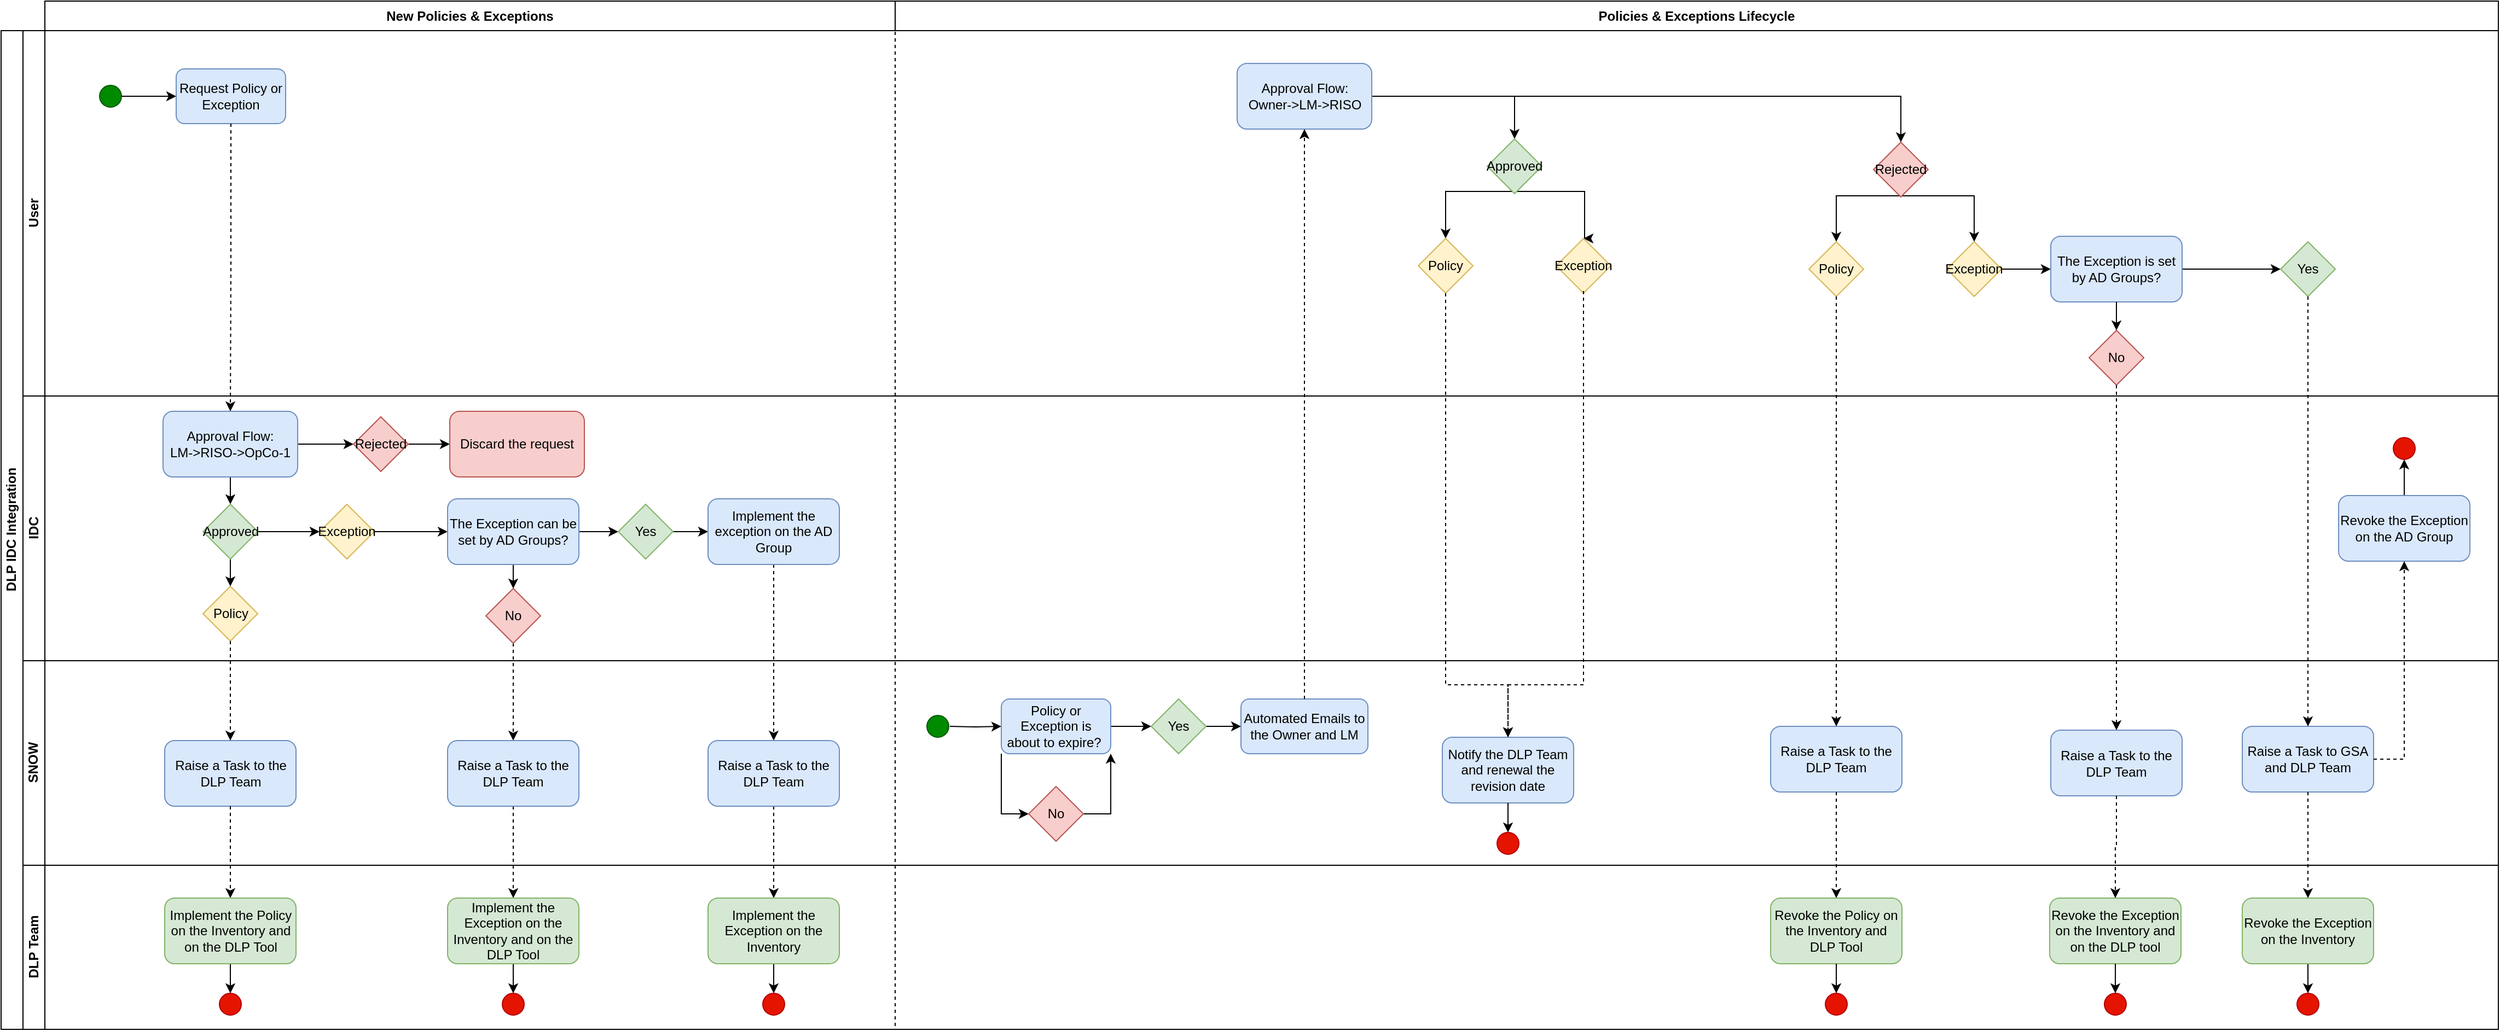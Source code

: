 <mxfile version="14.4.2" type="github">
  <diagram id="prtHgNgQTEPvFCAcTncT" name="Page-1">
    <mxGraphModel dx="1736" dy="920" grid="0" gridSize="10" guides="1" tooltips="1" connect="1" arrows="1" fold="1" page="0" pageScale="1" pageWidth="827" pageHeight="1169" background="#ffffff" math="0" shadow="0">
      <root>
        <mxCell id="0" />
        <mxCell id="1" parent="0" />
        <mxCell id="VYftyO8wbhfdj3iP8Mo4-6" value="" style="group" parent="1" vertex="1" connectable="0">
          <mxGeometry x="120" y="94" width="2282" height="940" as="geometry" />
        </mxCell>
        <mxCell id="dNxyNK7c78bLwvsdeMH5-19" value="DLP IDC Integration" style="swimlane;html=1;childLayout=stackLayout;resizeParent=1;resizeParentMax=0;horizontal=0;startSize=20;horizontalStack=0;" parent="VYftyO8wbhfdj3iP8Mo4-6" vertex="1">
          <mxGeometry y="27" width="2282" height="913" as="geometry" />
        </mxCell>
        <mxCell id="dNxyNK7c78bLwvsdeMH5-20" value="User" style="swimlane;html=1;startSize=20;horizontal=0;" parent="dNxyNK7c78bLwvsdeMH5-19" vertex="1">
          <mxGeometry x="20" width="2262" height="334" as="geometry" />
        </mxCell>
        <mxCell id="v4-evalS4Eremka4FDAH-11" style="edgeStyle=orthogonalEdgeStyle;rounded=0;orthogonalLoop=1;jettySize=auto;html=1;entryX=0;entryY=0.5;entryDx=0;entryDy=0;" parent="dNxyNK7c78bLwvsdeMH5-20" source="v4-evalS4Eremka4FDAH-9" target="v4-evalS4Eremka4FDAH-10" edge="1">
          <mxGeometry relative="1" as="geometry" />
        </mxCell>
        <mxCell id="v4-evalS4Eremka4FDAH-9" value="" style="ellipse;whiteSpace=wrap;html=1;aspect=fixed;fillColor=#008a00;strokeColor=#005700;fontColor=#ffffff;" parent="dNxyNK7c78bLwvsdeMH5-20" vertex="1">
          <mxGeometry x="70" y="50" width="20" height="20" as="geometry" />
        </mxCell>
        <mxCell id="v4-evalS4Eremka4FDAH-10" value="Request Policy or Exception" style="rounded=1;whiteSpace=wrap;html=1;fillColor=#dae8fc;strokeColor=#6c8ebf;" parent="dNxyNK7c78bLwvsdeMH5-20" vertex="1">
          <mxGeometry x="140" y="35" width="100" height="50" as="geometry" />
        </mxCell>
        <mxCell id="VYftyO8wbhfdj3iP8Mo4-29" style="edgeStyle=orthogonalEdgeStyle;rounded=0;orthogonalLoop=1;jettySize=auto;html=1;entryX=0.5;entryY=0;entryDx=0;entryDy=0;" parent="dNxyNK7c78bLwvsdeMH5-20" source="VYftyO8wbhfdj3iP8Mo4-24" target="VYftyO8wbhfdj3iP8Mo4-26" edge="1">
          <mxGeometry relative="1" as="geometry" />
        </mxCell>
        <mxCell id="VYftyO8wbhfdj3iP8Mo4-30" style="edgeStyle=orthogonalEdgeStyle;rounded=0;orthogonalLoop=1;jettySize=auto;html=1;entryX=0.5;entryY=0;entryDx=0;entryDy=0;" parent="dNxyNK7c78bLwvsdeMH5-20" source="VYftyO8wbhfdj3iP8Mo4-24" target="VYftyO8wbhfdj3iP8Mo4-27" edge="1">
          <mxGeometry relative="1" as="geometry" />
        </mxCell>
        <mxCell id="VYftyO8wbhfdj3iP8Mo4-24" value="Approval Flow: &lt;br&gt;Owner-&amp;gt;LM-&amp;gt;RISO" style="rounded=1;whiteSpace=wrap;html=1;fillColor=#dae8fc;strokeColor=#6c8ebf;" parent="dNxyNK7c78bLwvsdeMH5-20" vertex="1">
          <mxGeometry x="1109.5" y="30" width="123" height="60" as="geometry" />
        </mxCell>
        <mxCell id="VYftyO8wbhfdj3iP8Mo4-33" style="edgeStyle=orthogonalEdgeStyle;rounded=0;orthogonalLoop=1;jettySize=auto;html=1;entryX=0.5;entryY=0;entryDx=0;entryDy=0;" parent="dNxyNK7c78bLwvsdeMH5-20" source="VYftyO8wbhfdj3iP8Mo4-26" target="VYftyO8wbhfdj3iP8Mo4-31" edge="1">
          <mxGeometry relative="1" as="geometry">
            <Array as="points">
              <mxPoint x="1363" y="147" />
              <mxPoint x="1301" y="147" />
            </Array>
          </mxGeometry>
        </mxCell>
        <mxCell id="VYftyO8wbhfdj3iP8Mo4-35" style="edgeStyle=orthogonalEdgeStyle;rounded=0;orthogonalLoop=1;jettySize=auto;html=1;entryX=0.5;entryY=0;entryDx=0;entryDy=0;" parent="dNxyNK7c78bLwvsdeMH5-20" source="VYftyO8wbhfdj3iP8Mo4-26" target="VYftyO8wbhfdj3iP8Mo4-32" edge="1">
          <mxGeometry relative="1" as="geometry">
            <Array as="points">
              <mxPoint x="1427" y="147" />
            </Array>
          </mxGeometry>
        </mxCell>
        <mxCell id="VYftyO8wbhfdj3iP8Mo4-26" value="Approved" style="rhombus;whiteSpace=wrap;html=1;fillColor=#d5e8d4;strokeColor=#82b366;" parent="dNxyNK7c78bLwvsdeMH5-20" vertex="1">
          <mxGeometry x="1338" y="99" width="50" height="50" as="geometry" />
        </mxCell>
        <mxCell id="VYftyO8wbhfdj3iP8Mo4-38" style="edgeStyle=orthogonalEdgeStyle;rounded=0;orthogonalLoop=1;jettySize=auto;html=1;entryX=0.5;entryY=0;entryDx=0;entryDy=0;" parent="dNxyNK7c78bLwvsdeMH5-20" source="VYftyO8wbhfdj3iP8Mo4-27" target="VYftyO8wbhfdj3iP8Mo4-36" edge="1">
          <mxGeometry relative="1" as="geometry">
            <Array as="points">
              <mxPoint x="1657" y="151" />
            </Array>
          </mxGeometry>
        </mxCell>
        <mxCell id="VYftyO8wbhfdj3iP8Mo4-39" style="edgeStyle=orthogonalEdgeStyle;rounded=0;orthogonalLoop=1;jettySize=auto;html=1;entryX=0.5;entryY=0;entryDx=0;entryDy=0;" parent="dNxyNK7c78bLwvsdeMH5-20" target="VYftyO8wbhfdj3iP8Mo4-37" edge="1">
          <mxGeometry relative="1" as="geometry">
            <mxPoint x="1716" y="148" as="sourcePoint" />
            <mxPoint x="1783" y="189" as="targetPoint" />
            <Array as="points">
              <mxPoint x="1716" y="151" />
              <mxPoint x="1783" y="151" />
            </Array>
          </mxGeometry>
        </mxCell>
        <mxCell id="VYftyO8wbhfdj3iP8Mo4-27" value="Rejected" style="rhombus;whiteSpace=wrap;html=1;fillColor=#f8cecc;strokeColor=#b85450;" parent="dNxyNK7c78bLwvsdeMH5-20" vertex="1">
          <mxGeometry x="1691" y="102" width="50" height="50" as="geometry" />
        </mxCell>
        <mxCell id="VYftyO8wbhfdj3iP8Mo4-31" value="Policy" style="rhombus;whiteSpace=wrap;html=1;fillColor=#fff2cc;strokeColor=#d6b656;" parent="dNxyNK7c78bLwvsdeMH5-20" vertex="1">
          <mxGeometry x="1275" y="190" width="50" height="50" as="geometry" />
        </mxCell>
        <mxCell id="VYftyO8wbhfdj3iP8Mo4-32" value="Exception" style="rhombus;whiteSpace=wrap;html=1;fillColor=#fff2cc;strokeColor=#d6b656;" parent="dNxyNK7c78bLwvsdeMH5-20" vertex="1">
          <mxGeometry x="1401" y="190" width="50" height="50" as="geometry" />
        </mxCell>
        <mxCell id="VYftyO8wbhfdj3iP8Mo4-36" value="Policy" style="rhombus;whiteSpace=wrap;html=1;fillColor=#fff2cc;strokeColor=#d6b656;" parent="dNxyNK7c78bLwvsdeMH5-20" vertex="1">
          <mxGeometry x="1632" y="193" width="50" height="50" as="geometry" />
        </mxCell>
        <mxCell id="VYftyO8wbhfdj3iP8Mo4-61" style="edgeStyle=orthogonalEdgeStyle;rounded=0;orthogonalLoop=1;jettySize=auto;html=1;entryX=0;entryY=0.5;entryDx=0;entryDy=0;" parent="dNxyNK7c78bLwvsdeMH5-20" source="VYftyO8wbhfdj3iP8Mo4-37" target="VYftyO8wbhfdj3iP8Mo4-60" edge="1">
          <mxGeometry relative="1" as="geometry" />
        </mxCell>
        <mxCell id="VYftyO8wbhfdj3iP8Mo4-37" value="Exception" style="rhombus;whiteSpace=wrap;html=1;fillColor=#fff2cc;strokeColor=#d6b656;" parent="dNxyNK7c78bLwvsdeMH5-20" vertex="1">
          <mxGeometry x="1758" y="193" width="50" height="50" as="geometry" />
        </mxCell>
        <mxCell id="VYftyO8wbhfdj3iP8Mo4-64" style="edgeStyle=orthogonalEdgeStyle;rounded=0;orthogonalLoop=1;jettySize=auto;html=1;entryX=0;entryY=0.5;entryDx=0;entryDy=0;" parent="dNxyNK7c78bLwvsdeMH5-20" source="VYftyO8wbhfdj3iP8Mo4-60" target="VYftyO8wbhfdj3iP8Mo4-62" edge="1">
          <mxGeometry relative="1" as="geometry" />
        </mxCell>
        <mxCell id="VYftyO8wbhfdj3iP8Mo4-60" value="The Exception is set by AD Groups?" style="rounded=1;whiteSpace=wrap;html=1;fillColor=#dae8fc;strokeColor=#6c8ebf;" parent="dNxyNK7c78bLwvsdeMH5-20" vertex="1">
          <mxGeometry x="1853" y="188" width="120" height="60" as="geometry" />
        </mxCell>
        <mxCell id="VYftyO8wbhfdj3iP8Mo4-62" value="Yes" style="rhombus;whiteSpace=wrap;html=1;fillColor=#d5e8d4;strokeColor=#82b366;" parent="dNxyNK7c78bLwvsdeMH5-20" vertex="1">
          <mxGeometry x="2063" y="193" width="50" height="50" as="geometry" />
        </mxCell>
        <mxCell id="VYftyO8wbhfdj3iP8Mo4-63" value="No" style="rhombus;whiteSpace=wrap;html=1;fillColor=#f8cecc;strokeColor=#b85450;" parent="dNxyNK7c78bLwvsdeMH5-20" vertex="1">
          <mxGeometry x="1888" y="274" width="50" height="50" as="geometry" />
        </mxCell>
        <mxCell id="VYftyO8wbhfdj3iP8Mo4-65" style="edgeStyle=orthogonalEdgeStyle;rounded=0;orthogonalLoop=1;jettySize=auto;html=1;entryX=0.5;entryY=0;entryDx=0;entryDy=0;" parent="dNxyNK7c78bLwvsdeMH5-20" source="VYftyO8wbhfdj3iP8Mo4-60" target="VYftyO8wbhfdj3iP8Mo4-63" edge="1">
          <mxGeometry relative="1" as="geometry" />
        </mxCell>
        <mxCell id="v4-evalS4Eremka4FDAH-30" style="edgeStyle=orthogonalEdgeStyle;rounded=0;orthogonalLoop=1;jettySize=auto;html=1;entryX=0.5;entryY=0;entryDx=0;entryDy=0;dashed=1;" parent="dNxyNK7c78bLwvsdeMH5-19" source="v4-evalS4Eremka4FDAH-26" target="v4-evalS4Eremka4FDAH-29" edge="1">
          <mxGeometry relative="1" as="geometry" />
        </mxCell>
        <mxCell id="v4-evalS4Eremka4FDAH-37" style="edgeStyle=orthogonalEdgeStyle;rounded=0;orthogonalLoop=1;jettySize=auto;html=1;entryX=0.5;entryY=0;entryDx=0;entryDy=0;dashed=1;" parent="dNxyNK7c78bLwvsdeMH5-19" source="v4-evalS4Eremka4FDAH-34" target="v4-evalS4Eremka4FDAH-36" edge="1">
          <mxGeometry relative="1" as="geometry" />
        </mxCell>
        <mxCell id="dNxyNK7c78bLwvsdeMH5-21" value="IDC" style="swimlane;html=1;startSize=20;horizontal=0;" parent="dNxyNK7c78bLwvsdeMH5-19" vertex="1">
          <mxGeometry x="20" y="334" width="2262" height="242" as="geometry" />
        </mxCell>
        <mxCell id="v4-evalS4Eremka4FDAH-13" value="Policy" style="rhombus;whiteSpace=wrap;html=1;fillColor=#fff2cc;strokeColor=#d6b656;" parent="dNxyNK7c78bLwvsdeMH5-21" vertex="1">
          <mxGeometry x="164.5" y="174" width="50" height="50" as="geometry" />
        </mxCell>
        <mxCell id="v4-evalS4Eremka4FDAH-24" style="edgeStyle=orthogonalEdgeStyle;rounded=0;orthogonalLoop=1;jettySize=auto;html=1;entryX=0;entryY=0.5;entryDx=0;entryDy=0;exitX=1;exitY=0.5;exitDx=0;exitDy=0;" parent="dNxyNK7c78bLwvsdeMH5-21" source="v4-evalS4Eremka4FDAH-14" target="v4-evalS4Eremka4FDAH-23" edge="1">
          <mxGeometry relative="1" as="geometry">
            <mxPoint x="335" y="52" as="sourcePoint" />
          </mxGeometry>
        </mxCell>
        <mxCell id="v4-evalS4Eremka4FDAH-14" value="Exception" style="rhombus;whiteSpace=wrap;html=1;fillColor=#fff2cc;strokeColor=#d6b656;" parent="dNxyNK7c78bLwvsdeMH5-21" vertex="1">
          <mxGeometry x="271" y="99" width="50" height="50" as="geometry" />
        </mxCell>
        <mxCell id="v4-evalS4Eremka4FDAH-27" style="edgeStyle=orthogonalEdgeStyle;rounded=0;orthogonalLoop=1;jettySize=auto;html=1;entryX=0.5;entryY=0;entryDx=0;entryDy=0;" parent="dNxyNK7c78bLwvsdeMH5-21" source="v4-evalS4Eremka4FDAH-23" target="v4-evalS4Eremka4FDAH-26" edge="1">
          <mxGeometry relative="1" as="geometry" />
        </mxCell>
        <mxCell id="v4-evalS4Eremka4FDAH-28" style="edgeStyle=orthogonalEdgeStyle;rounded=0;orthogonalLoop=1;jettySize=auto;html=1;entryX=0;entryY=0.5;entryDx=0;entryDy=0;" parent="dNxyNK7c78bLwvsdeMH5-21" source="v4-evalS4Eremka4FDAH-23" target="v4-evalS4Eremka4FDAH-25" edge="1">
          <mxGeometry relative="1" as="geometry" />
        </mxCell>
        <mxCell id="v4-evalS4Eremka4FDAH-23" value="The Exception can be set by AD Groups?" style="rounded=1;whiteSpace=wrap;html=1;fillColor=#dae8fc;strokeColor=#6c8ebf;" parent="dNxyNK7c78bLwvsdeMH5-21" vertex="1">
          <mxGeometry x="388" y="94" width="120" height="60" as="geometry" />
        </mxCell>
        <mxCell id="v4-evalS4Eremka4FDAH-35" style="edgeStyle=orthogonalEdgeStyle;rounded=0;orthogonalLoop=1;jettySize=auto;html=1;entryX=0;entryY=0.5;entryDx=0;entryDy=0;" parent="dNxyNK7c78bLwvsdeMH5-21" source="v4-evalS4Eremka4FDAH-25" target="v4-evalS4Eremka4FDAH-34" edge="1">
          <mxGeometry relative="1" as="geometry" />
        </mxCell>
        <mxCell id="v4-evalS4Eremka4FDAH-25" value="Yes" style="rhombus;whiteSpace=wrap;html=1;fillColor=#d5e8d4;strokeColor=#82b366;" parent="dNxyNK7c78bLwvsdeMH5-21" vertex="1">
          <mxGeometry x="544" y="99" width="50" height="50" as="geometry" />
        </mxCell>
        <mxCell id="v4-evalS4Eremka4FDAH-26" value="No" style="rhombus;whiteSpace=wrap;html=1;fillColor=#f8cecc;strokeColor=#b85450;" parent="dNxyNK7c78bLwvsdeMH5-21" vertex="1">
          <mxGeometry x="423" y="176" width="50" height="50" as="geometry" />
        </mxCell>
        <mxCell id="v4-evalS4Eremka4FDAH-34" value="Implement the exception on the AD Group" style="rounded=1;whiteSpace=wrap;html=1;fillColor=#dae8fc;strokeColor=#6c8ebf;" parent="dNxyNK7c78bLwvsdeMH5-21" vertex="1">
          <mxGeometry x="626" y="94" width="120" height="60" as="geometry" />
        </mxCell>
        <mxCell id="v4-evalS4Eremka4FDAH-47" style="edgeStyle=orthogonalEdgeStyle;rounded=0;orthogonalLoop=1;jettySize=auto;html=1;entryX=0.5;entryY=0;entryDx=0;entryDy=0;" parent="dNxyNK7c78bLwvsdeMH5-21" source="v4-evalS4Eremka4FDAH-40" target="v4-evalS4Eremka4FDAH-46" edge="1">
          <mxGeometry relative="1" as="geometry" />
        </mxCell>
        <mxCell id="v4-evalS4Eremka4FDAH-52" style="edgeStyle=orthogonalEdgeStyle;rounded=0;orthogonalLoop=1;jettySize=auto;html=1;entryX=0;entryY=0.5;entryDx=0;entryDy=0;" parent="dNxyNK7c78bLwvsdeMH5-21" source="v4-evalS4Eremka4FDAH-40" target="v4-evalS4Eremka4FDAH-51" edge="1">
          <mxGeometry relative="1" as="geometry" />
        </mxCell>
        <mxCell id="v4-evalS4Eremka4FDAH-40" value="Approval Flow: &lt;br&gt;LM-&amp;gt;RISO-&amp;gt;OpCo-1" style="rounded=1;whiteSpace=wrap;html=1;fillColor=#dae8fc;strokeColor=#6c8ebf;" parent="dNxyNK7c78bLwvsdeMH5-21" vertex="1">
          <mxGeometry x="128" y="14" width="123" height="60" as="geometry" />
        </mxCell>
        <mxCell id="v4-evalS4Eremka4FDAH-48" style="edgeStyle=orthogonalEdgeStyle;rounded=0;orthogonalLoop=1;jettySize=auto;html=1;entryX=0.5;entryY=0;entryDx=0;entryDy=0;" parent="dNxyNK7c78bLwvsdeMH5-21" source="v4-evalS4Eremka4FDAH-46" target="v4-evalS4Eremka4FDAH-13" edge="1">
          <mxGeometry relative="1" as="geometry" />
        </mxCell>
        <mxCell id="v4-evalS4Eremka4FDAH-50" style="edgeStyle=orthogonalEdgeStyle;rounded=0;orthogonalLoop=1;jettySize=auto;html=1;entryX=0;entryY=0.5;entryDx=0;entryDy=0;" parent="dNxyNK7c78bLwvsdeMH5-21" source="v4-evalS4Eremka4FDAH-46" target="v4-evalS4Eremka4FDAH-14" edge="1">
          <mxGeometry relative="1" as="geometry" />
        </mxCell>
        <mxCell id="v4-evalS4Eremka4FDAH-46" value="Approved" style="rhombus;whiteSpace=wrap;html=1;fillColor=#d5e8d4;strokeColor=#82b366;" parent="dNxyNK7c78bLwvsdeMH5-21" vertex="1">
          <mxGeometry x="164.5" y="99" width="50" height="50" as="geometry" />
        </mxCell>
        <mxCell id="v4-evalS4Eremka4FDAH-54" style="edgeStyle=orthogonalEdgeStyle;rounded=0;orthogonalLoop=1;jettySize=auto;html=1;" parent="dNxyNK7c78bLwvsdeMH5-21" source="v4-evalS4Eremka4FDAH-51" target="v4-evalS4Eremka4FDAH-53" edge="1">
          <mxGeometry relative="1" as="geometry" />
        </mxCell>
        <mxCell id="v4-evalS4Eremka4FDAH-51" value="Rejected" style="rhombus;whiteSpace=wrap;html=1;fillColor=#f8cecc;strokeColor=#b85450;" parent="dNxyNK7c78bLwvsdeMH5-21" vertex="1">
          <mxGeometry x="302" y="19" width="50" height="50" as="geometry" />
        </mxCell>
        <mxCell id="v4-evalS4Eremka4FDAH-53" value="Discard the request" style="rounded=1;whiteSpace=wrap;html=1;fillColor=#f8cecc;strokeColor=#b85450;" parent="dNxyNK7c78bLwvsdeMH5-21" vertex="1">
          <mxGeometry x="390" y="14" width="123" height="60" as="geometry" />
        </mxCell>
        <mxCell id="tAVjkg7Ws9VdsKaBqIAJ-2" style="edgeStyle=orthogonalEdgeStyle;rounded=0;orthogonalLoop=1;jettySize=auto;html=1;entryX=0.5;entryY=1;entryDx=0;entryDy=0;" edge="1" parent="dNxyNK7c78bLwvsdeMH5-21" source="VYftyO8wbhfdj3iP8Mo4-79" target="tAVjkg7Ws9VdsKaBqIAJ-1">
          <mxGeometry relative="1" as="geometry" />
        </mxCell>
        <mxCell id="VYftyO8wbhfdj3iP8Mo4-79" value="Revoke the Exception on the AD Group" style="rounded=1;whiteSpace=wrap;html=1;fillColor=#dae8fc;strokeColor=#6c8ebf;" parent="dNxyNK7c78bLwvsdeMH5-21" vertex="1">
          <mxGeometry x="2116" y="91" width="120" height="60" as="geometry" />
        </mxCell>
        <mxCell id="tAVjkg7Ws9VdsKaBqIAJ-1" value="" style="ellipse;whiteSpace=wrap;html=1;aspect=fixed;fillColor=#e51400;strokeColor=#B20000;fontColor=#ffffff;" vertex="1" parent="dNxyNK7c78bLwvsdeMH5-21">
          <mxGeometry x="2166" y="38" width="20" height="20" as="geometry" />
        </mxCell>
        <mxCell id="v4-evalS4Eremka4FDAH-33" style="edgeStyle=orthogonalEdgeStyle;rounded=0;orthogonalLoop=1;jettySize=auto;html=1;entryX=0.5;entryY=0;entryDx=0;entryDy=0;dashed=1;" parent="dNxyNK7c78bLwvsdeMH5-19" source="v4-evalS4Eremka4FDAH-29" target="v4-evalS4Eremka4FDAH-32" edge="1">
          <mxGeometry relative="1" as="geometry" />
        </mxCell>
        <mxCell id="v4-evalS4Eremka4FDAH-39" style="edgeStyle=orthogonalEdgeStyle;rounded=0;orthogonalLoop=1;jettySize=auto;html=1;entryX=0.5;entryY=0;entryDx=0;entryDy=0;dashed=1;" parent="dNxyNK7c78bLwvsdeMH5-19" source="v4-evalS4Eremka4FDAH-36" target="v4-evalS4Eremka4FDAH-38" edge="1">
          <mxGeometry relative="1" as="geometry" />
        </mxCell>
        <mxCell id="dNxyNK7c78bLwvsdeMH5-22" value="SNOW" style="swimlane;html=1;startSize=20;horizontal=0;" parent="dNxyNK7c78bLwvsdeMH5-19" vertex="1">
          <mxGeometry x="20" y="576" width="2262" height="187" as="geometry" />
        </mxCell>
        <mxCell id="v4-evalS4Eremka4FDAH-19" value="Raise a Task to the DLP Team" style="rounded=1;whiteSpace=wrap;html=1;fillColor=#dae8fc;strokeColor=#6c8ebf;" parent="dNxyNK7c78bLwvsdeMH5-22" vertex="1">
          <mxGeometry x="129.5" y="73" width="120" height="60" as="geometry" />
        </mxCell>
        <mxCell id="v4-evalS4Eremka4FDAH-29" value="Raise a Task to the DLP Team" style="rounded=1;whiteSpace=wrap;html=1;fillColor=#dae8fc;strokeColor=#6c8ebf;" parent="dNxyNK7c78bLwvsdeMH5-22" vertex="1">
          <mxGeometry x="388" y="73" width="120" height="60" as="geometry" />
        </mxCell>
        <mxCell id="v4-evalS4Eremka4FDAH-36" value="Raise a Task to the DLP Team" style="rounded=1;whiteSpace=wrap;html=1;fillColor=#dae8fc;strokeColor=#6c8ebf;" parent="dNxyNK7c78bLwvsdeMH5-22" vertex="1">
          <mxGeometry x="626" y="73" width="120" height="60" as="geometry" />
        </mxCell>
        <mxCell id="VYftyO8wbhfdj3iP8Mo4-12" style="edgeStyle=orthogonalEdgeStyle;rounded=0;orthogonalLoop=1;jettySize=auto;html=1;entryX=0;entryY=0.5;entryDx=0;entryDy=0;" parent="dNxyNK7c78bLwvsdeMH5-22" target="VYftyO8wbhfdj3iP8Mo4-11" edge="1">
          <mxGeometry relative="1" as="geometry">
            <mxPoint x="847" y="60" as="sourcePoint" />
          </mxGeometry>
        </mxCell>
        <mxCell id="VYftyO8wbhfdj3iP8Mo4-10" value="" style="ellipse;whiteSpace=wrap;html=1;aspect=fixed;fillColor=#008a00;strokeColor=#005700;fontColor=#ffffff;" parent="dNxyNK7c78bLwvsdeMH5-22" vertex="1">
          <mxGeometry x="826" y="50" width="20" height="20" as="geometry" />
        </mxCell>
        <mxCell id="VYftyO8wbhfdj3iP8Mo4-15" style="edgeStyle=orthogonalEdgeStyle;rounded=0;orthogonalLoop=1;jettySize=auto;html=1;entryX=0;entryY=0.5;entryDx=0;entryDy=0;" parent="dNxyNK7c78bLwvsdeMH5-22" source="VYftyO8wbhfdj3iP8Mo4-11" target="VYftyO8wbhfdj3iP8Mo4-14" edge="1">
          <mxGeometry relative="1" as="geometry" />
        </mxCell>
        <mxCell id="VYftyO8wbhfdj3iP8Mo4-20" style="edgeStyle=orthogonalEdgeStyle;rounded=0;orthogonalLoop=1;jettySize=auto;html=1;exitX=0;exitY=1;exitDx=0;exitDy=0;entryX=0;entryY=0.5;entryDx=0;entryDy=0;" parent="dNxyNK7c78bLwvsdeMH5-22" source="VYftyO8wbhfdj3iP8Mo4-11" target="VYftyO8wbhfdj3iP8Mo4-16" edge="1">
          <mxGeometry relative="1" as="geometry" />
        </mxCell>
        <mxCell id="VYftyO8wbhfdj3iP8Mo4-11" value="Policy or Exception is about to expire?&amp;nbsp;" style="rounded=1;whiteSpace=wrap;html=1;fillColor=#dae8fc;strokeColor=#6c8ebf;" parent="dNxyNK7c78bLwvsdeMH5-22" vertex="1">
          <mxGeometry x="894" y="35" width="100" height="50" as="geometry" />
        </mxCell>
        <mxCell id="VYftyO8wbhfdj3iP8Mo4-23" style="edgeStyle=orthogonalEdgeStyle;rounded=0;orthogonalLoop=1;jettySize=auto;html=1;entryX=0;entryY=0.5;entryDx=0;entryDy=0;" parent="dNxyNK7c78bLwvsdeMH5-22" source="VYftyO8wbhfdj3iP8Mo4-14" target="VYftyO8wbhfdj3iP8Mo4-22" edge="1">
          <mxGeometry relative="1" as="geometry" />
        </mxCell>
        <mxCell id="VYftyO8wbhfdj3iP8Mo4-14" value="Yes" style="rhombus;whiteSpace=wrap;html=1;fillColor=#d5e8d4;strokeColor=#82b366;" parent="dNxyNK7c78bLwvsdeMH5-22" vertex="1">
          <mxGeometry x="1031" y="35" width="50" height="50" as="geometry" />
        </mxCell>
        <mxCell id="VYftyO8wbhfdj3iP8Mo4-21" style="edgeStyle=orthogonalEdgeStyle;rounded=0;orthogonalLoop=1;jettySize=auto;html=1;entryX=1;entryY=1;entryDx=0;entryDy=0;" parent="dNxyNK7c78bLwvsdeMH5-22" source="VYftyO8wbhfdj3iP8Mo4-16" target="VYftyO8wbhfdj3iP8Mo4-11" edge="1">
          <mxGeometry relative="1" as="geometry">
            <Array as="points">
              <mxPoint x="994" y="140" />
            </Array>
          </mxGeometry>
        </mxCell>
        <mxCell id="VYftyO8wbhfdj3iP8Mo4-16" value="No" style="rhombus;whiteSpace=wrap;html=1;fillColor=#f8cecc;strokeColor=#b85450;" parent="dNxyNK7c78bLwvsdeMH5-22" vertex="1">
          <mxGeometry x="919" y="115" width="50" height="50" as="geometry" />
        </mxCell>
        <mxCell id="VYftyO8wbhfdj3iP8Mo4-22" value="Automated Emails to the Owner and LM" style="rounded=1;whiteSpace=wrap;html=1;fillColor=#dae8fc;strokeColor=#6c8ebf;" parent="dNxyNK7c78bLwvsdeMH5-22" vertex="1">
          <mxGeometry x="1113" y="35" width="116" height="50" as="geometry" />
        </mxCell>
        <mxCell id="VYftyO8wbhfdj3iP8Mo4-40" value="Notify the DLP Team and renewal the revision date" style="rounded=1;whiteSpace=wrap;html=1;fillColor=#dae8fc;strokeColor=#6c8ebf;" parent="dNxyNK7c78bLwvsdeMH5-22" vertex="1">
          <mxGeometry x="1297" y="70" width="120" height="60" as="geometry" />
        </mxCell>
        <mxCell id="VYftyO8wbhfdj3iP8Mo4-47" value="" style="ellipse;whiteSpace=wrap;html=1;aspect=fixed;fillColor=#e51400;strokeColor=#B20000;fontColor=#ffffff;" parent="dNxyNK7c78bLwvsdeMH5-22" vertex="1">
          <mxGeometry x="1347" y="157" width="20" height="20" as="geometry" />
        </mxCell>
        <mxCell id="VYftyO8wbhfdj3iP8Mo4-48" style="edgeStyle=orthogonalEdgeStyle;rounded=0;orthogonalLoop=1;jettySize=auto;html=1;entryX=0.5;entryY=0;entryDx=0;entryDy=0;" parent="dNxyNK7c78bLwvsdeMH5-22" source="VYftyO8wbhfdj3iP8Mo4-40" target="VYftyO8wbhfdj3iP8Mo4-47" edge="1">
          <mxGeometry relative="1" as="geometry" />
        </mxCell>
        <mxCell id="VYftyO8wbhfdj3iP8Mo4-54" value="Raise a Task to the DLP Team" style="rounded=1;whiteSpace=wrap;html=1;fillColor=#dae8fc;strokeColor=#6c8ebf;" parent="dNxyNK7c78bLwvsdeMH5-22" vertex="1">
          <mxGeometry x="1597" y="60" width="120" height="60" as="geometry" />
        </mxCell>
        <mxCell id="VYftyO8wbhfdj3iP8Mo4-66" value="Raise a Task to the DLP Team" style="rounded=1;whiteSpace=wrap;html=1;fillColor=#dae8fc;strokeColor=#6c8ebf;" parent="dNxyNK7c78bLwvsdeMH5-22" vertex="1">
          <mxGeometry x="1853" y="63.5" width="120" height="60" as="geometry" />
        </mxCell>
        <mxCell id="VYftyO8wbhfdj3iP8Mo4-72" value="Raise a Task to GSA and DLP Team" style="rounded=1;whiteSpace=wrap;html=1;fillColor=#dae8fc;strokeColor=#6c8ebf;" parent="dNxyNK7c78bLwvsdeMH5-22" vertex="1">
          <mxGeometry x="2028" y="60" width="120" height="60" as="geometry" />
        </mxCell>
        <mxCell id="v4-evalS4Eremka4FDAH-41" style="edgeStyle=orthogonalEdgeStyle;rounded=0;orthogonalLoop=1;jettySize=auto;html=1;entryX=0.5;entryY=0;entryDx=0;entryDy=0;dashed=1;" parent="dNxyNK7c78bLwvsdeMH5-19" source="v4-evalS4Eremka4FDAH-10" target="v4-evalS4Eremka4FDAH-40" edge="1">
          <mxGeometry relative="1" as="geometry" />
        </mxCell>
        <mxCell id="v4-evalS4Eremka4FDAH-22" style="edgeStyle=orthogonalEdgeStyle;rounded=0;orthogonalLoop=1;jettySize=auto;html=1;entryX=0.5;entryY=0;entryDx=0;entryDy=0;dashed=1;" parent="dNxyNK7c78bLwvsdeMH5-19" source="v4-evalS4Eremka4FDAH-19" target="v4-evalS4Eremka4FDAH-21" edge="1">
          <mxGeometry relative="1" as="geometry" />
        </mxCell>
        <mxCell id="v4-evalS4Eremka4FDAH-5" value="DLP Team" style="swimlane;html=1;startSize=20;horizontal=0;" parent="dNxyNK7c78bLwvsdeMH5-19" vertex="1">
          <mxGeometry x="20" y="763" width="2262" height="150" as="geometry" />
        </mxCell>
        <mxCell id="VYftyO8wbhfdj3iP8Mo4-1" style="edgeStyle=orthogonalEdgeStyle;rounded=0;orthogonalLoop=1;jettySize=auto;html=1;entryX=0.5;entryY=0;entryDx=0;entryDy=0;" parent="v4-evalS4Eremka4FDAH-5" source="v4-evalS4Eremka4FDAH-21" target="v4-evalS4Eremka4FDAH-56" edge="1">
          <mxGeometry relative="1" as="geometry" />
        </mxCell>
        <mxCell id="v4-evalS4Eremka4FDAH-21" value="Implement the Policy on the Inventory and on the DLP Tool" style="rounded=1;whiteSpace=wrap;html=1;fillColor=#d5e8d4;strokeColor=#82b366;" parent="v4-evalS4Eremka4FDAH-5" vertex="1">
          <mxGeometry x="129.5" y="30" width="120" height="60" as="geometry" />
        </mxCell>
        <mxCell id="VYftyO8wbhfdj3iP8Mo4-3" style="edgeStyle=orthogonalEdgeStyle;rounded=0;orthogonalLoop=1;jettySize=auto;html=1;entryX=0.5;entryY=0;entryDx=0;entryDy=0;" parent="v4-evalS4Eremka4FDAH-5" source="v4-evalS4Eremka4FDAH-32" target="VYftyO8wbhfdj3iP8Mo4-2" edge="1">
          <mxGeometry relative="1" as="geometry" />
        </mxCell>
        <mxCell id="v4-evalS4Eremka4FDAH-32" value="Implement the Exception on the Inventory and on the DLP Tool" style="rounded=1;whiteSpace=wrap;html=1;fillColor=#d5e8d4;strokeColor=#82b366;" parent="v4-evalS4Eremka4FDAH-5" vertex="1">
          <mxGeometry x="388" y="30" width="120" height="60" as="geometry" />
        </mxCell>
        <mxCell id="VYftyO8wbhfdj3iP8Mo4-5" style="edgeStyle=orthogonalEdgeStyle;rounded=0;orthogonalLoop=1;jettySize=auto;html=1;entryX=0.5;entryY=0;entryDx=0;entryDy=0;" parent="v4-evalS4Eremka4FDAH-5" source="v4-evalS4Eremka4FDAH-38" target="VYftyO8wbhfdj3iP8Mo4-4" edge="1">
          <mxGeometry relative="1" as="geometry" />
        </mxCell>
        <mxCell id="v4-evalS4Eremka4FDAH-38" value="Implement the Exception on the Inventory" style="rounded=1;whiteSpace=wrap;html=1;fillColor=#d5e8d4;strokeColor=#82b366;" parent="v4-evalS4Eremka4FDAH-5" vertex="1">
          <mxGeometry x="626" y="30" width="120" height="60" as="geometry" />
        </mxCell>
        <mxCell id="v4-evalS4Eremka4FDAH-56" value="" style="ellipse;whiteSpace=wrap;html=1;aspect=fixed;fillColor=#e51400;strokeColor=#B20000;fontColor=#ffffff;" parent="v4-evalS4Eremka4FDAH-5" vertex="1">
          <mxGeometry x="179.5" y="117" width="20" height="20" as="geometry" />
        </mxCell>
        <mxCell id="VYftyO8wbhfdj3iP8Mo4-2" value="" style="ellipse;whiteSpace=wrap;html=1;aspect=fixed;fillColor=#e51400;strokeColor=#B20000;fontColor=#ffffff;" parent="v4-evalS4Eremka4FDAH-5" vertex="1">
          <mxGeometry x="438" y="117" width="20" height="20" as="geometry" />
        </mxCell>
        <mxCell id="VYftyO8wbhfdj3iP8Mo4-4" value="" style="ellipse;whiteSpace=wrap;html=1;aspect=fixed;fillColor=#e51400;strokeColor=#B20000;fontColor=#ffffff;" parent="v4-evalS4Eremka4FDAH-5" vertex="1">
          <mxGeometry x="676" y="117" width="20" height="20" as="geometry" />
        </mxCell>
        <mxCell id="VYftyO8wbhfdj3iP8Mo4-57" value="Revoke the Policy on the Inventory and DLP Tool" style="rounded=1;whiteSpace=wrap;html=1;fillColor=#d5e8d4;strokeColor=#82b366;" parent="v4-evalS4Eremka4FDAH-5" vertex="1">
          <mxGeometry x="1597" y="30" width="120" height="60" as="geometry" />
        </mxCell>
        <mxCell id="VYftyO8wbhfdj3iP8Mo4-58" value="" style="ellipse;whiteSpace=wrap;html=1;aspect=fixed;fillColor=#e51400;strokeColor=#B20000;fontColor=#ffffff;" parent="v4-evalS4Eremka4FDAH-5" vertex="1">
          <mxGeometry x="1647" y="117" width="20" height="20" as="geometry" />
        </mxCell>
        <mxCell id="VYftyO8wbhfdj3iP8Mo4-56" style="edgeStyle=orthogonalEdgeStyle;rounded=0;orthogonalLoop=1;jettySize=auto;html=1;entryX=0.5;entryY=0;entryDx=0;entryDy=0;" parent="v4-evalS4Eremka4FDAH-5" source="VYftyO8wbhfdj3iP8Mo4-57" target="VYftyO8wbhfdj3iP8Mo4-58" edge="1">
          <mxGeometry relative="1" as="geometry" />
        </mxCell>
        <mxCell id="VYftyO8wbhfdj3iP8Mo4-68" value="Revoke the Exception on the Inventory and on the DLP tool" style="rounded=1;whiteSpace=wrap;html=1;fillColor=#d5e8d4;strokeColor=#82b366;" parent="v4-evalS4Eremka4FDAH-5" vertex="1">
          <mxGeometry x="1852" y="30" width="120" height="60" as="geometry" />
        </mxCell>
        <mxCell id="VYftyO8wbhfdj3iP8Mo4-69" value="" style="ellipse;whiteSpace=wrap;html=1;aspect=fixed;fillColor=#e51400;strokeColor=#B20000;fontColor=#ffffff;" parent="v4-evalS4Eremka4FDAH-5" vertex="1">
          <mxGeometry x="1902" y="117" width="20" height="20" as="geometry" />
        </mxCell>
        <mxCell id="VYftyO8wbhfdj3iP8Mo4-71" style="edgeStyle=orthogonalEdgeStyle;rounded=0;orthogonalLoop=1;jettySize=auto;html=1;entryX=0.5;entryY=0;entryDx=0;entryDy=0;" parent="v4-evalS4Eremka4FDAH-5" source="VYftyO8wbhfdj3iP8Mo4-68" target="VYftyO8wbhfdj3iP8Mo4-69" edge="1">
          <mxGeometry relative="1" as="geometry" />
        </mxCell>
        <mxCell id="VYftyO8wbhfdj3iP8Mo4-78" style="edgeStyle=orthogonalEdgeStyle;rounded=0;orthogonalLoop=1;jettySize=auto;html=1;entryX=0.5;entryY=0;entryDx=0;entryDy=0;" parent="v4-evalS4Eremka4FDAH-5" source="VYftyO8wbhfdj3iP8Mo4-75" target="VYftyO8wbhfdj3iP8Mo4-77" edge="1">
          <mxGeometry relative="1" as="geometry" />
        </mxCell>
        <mxCell id="VYftyO8wbhfdj3iP8Mo4-75" value="Revoke the Exception on the Inventory" style="rounded=1;whiteSpace=wrap;html=1;fillColor=#d5e8d4;strokeColor=#82b366;" parent="v4-evalS4Eremka4FDAH-5" vertex="1">
          <mxGeometry x="2028" y="30" width="120" height="60" as="geometry" />
        </mxCell>
        <mxCell id="VYftyO8wbhfdj3iP8Mo4-77" value="" style="ellipse;whiteSpace=wrap;html=1;aspect=fixed;fillColor=#e51400;strokeColor=#B20000;fontColor=#ffffff;" parent="v4-evalS4Eremka4FDAH-5" vertex="1">
          <mxGeometry x="2078" y="117" width="20" height="20" as="geometry" />
        </mxCell>
        <mxCell id="v4-evalS4Eremka4FDAH-49" style="edgeStyle=orthogonalEdgeStyle;rounded=0;orthogonalLoop=1;jettySize=auto;html=1;entryX=0.5;entryY=0;entryDx=0;entryDy=0;dashed=1;" parent="dNxyNK7c78bLwvsdeMH5-19" source="v4-evalS4Eremka4FDAH-13" target="v4-evalS4Eremka4FDAH-19" edge="1">
          <mxGeometry relative="1" as="geometry" />
        </mxCell>
        <mxCell id="VYftyO8wbhfdj3iP8Mo4-25" style="edgeStyle=orthogonalEdgeStyle;rounded=0;orthogonalLoop=1;jettySize=auto;html=1;entryX=0.5;entryY=1;entryDx=0;entryDy=0;dashed=1;" parent="dNxyNK7c78bLwvsdeMH5-19" source="VYftyO8wbhfdj3iP8Mo4-22" target="VYftyO8wbhfdj3iP8Mo4-24" edge="1">
          <mxGeometry relative="1" as="geometry" />
        </mxCell>
        <mxCell id="VYftyO8wbhfdj3iP8Mo4-50" style="edgeStyle=orthogonalEdgeStyle;rounded=0;orthogonalLoop=1;jettySize=auto;html=1;entryX=0.5;entryY=0;entryDx=0;entryDy=0;dashed=1;" parent="dNxyNK7c78bLwvsdeMH5-19" source="VYftyO8wbhfdj3iP8Mo4-31" target="VYftyO8wbhfdj3iP8Mo4-40" edge="1">
          <mxGeometry relative="1" as="geometry">
            <Array as="points">
              <mxPoint x="1320" y="598" />
              <mxPoint x="1377" y="598" />
            </Array>
          </mxGeometry>
        </mxCell>
        <mxCell id="VYftyO8wbhfdj3iP8Mo4-51" style="edgeStyle=orthogonalEdgeStyle;rounded=0;orthogonalLoop=1;jettySize=auto;html=1;entryX=0.5;entryY=0;entryDx=0;entryDy=0;dashed=1;" parent="dNxyNK7c78bLwvsdeMH5-19" target="VYftyO8wbhfdj3iP8Mo4-40" edge="1">
          <mxGeometry relative="1" as="geometry">
            <mxPoint x="1446.0" y="238.0" as="sourcePoint" />
            <mxPoint x="1377" y="616" as="targetPoint" />
            <Array as="points">
              <mxPoint x="1446" y="598" />
              <mxPoint x="1377" y="598" />
            </Array>
          </mxGeometry>
        </mxCell>
        <mxCell id="VYftyO8wbhfdj3iP8Mo4-55" style="edgeStyle=orthogonalEdgeStyle;rounded=0;orthogonalLoop=1;jettySize=auto;html=1;entryX=0.5;entryY=0;entryDx=0;entryDy=0;dashed=1;" parent="dNxyNK7c78bLwvsdeMH5-19" source="VYftyO8wbhfdj3iP8Mo4-36" target="VYftyO8wbhfdj3iP8Mo4-54" edge="1">
          <mxGeometry relative="1" as="geometry" />
        </mxCell>
        <mxCell id="VYftyO8wbhfdj3iP8Mo4-59" style="edgeStyle=orthogonalEdgeStyle;rounded=0;orthogonalLoop=1;jettySize=auto;html=1;entryX=0.5;entryY=0;entryDx=0;entryDy=0;dashed=1;" parent="dNxyNK7c78bLwvsdeMH5-19" source="VYftyO8wbhfdj3iP8Mo4-54" target="VYftyO8wbhfdj3iP8Mo4-57" edge="1">
          <mxGeometry relative="1" as="geometry" />
        </mxCell>
        <mxCell id="VYftyO8wbhfdj3iP8Mo4-67" style="edgeStyle=orthogonalEdgeStyle;rounded=0;orthogonalLoop=1;jettySize=auto;html=1;entryX=0.5;entryY=0;entryDx=0;entryDy=0;dashed=1;" parent="dNxyNK7c78bLwvsdeMH5-19" source="VYftyO8wbhfdj3iP8Mo4-63" target="VYftyO8wbhfdj3iP8Mo4-66" edge="1">
          <mxGeometry relative="1" as="geometry" />
        </mxCell>
        <mxCell id="VYftyO8wbhfdj3iP8Mo4-70" style="edgeStyle=orthogonalEdgeStyle;rounded=0;orthogonalLoop=1;jettySize=auto;html=1;entryX=0.5;entryY=0;entryDx=0;entryDy=0;dashed=1;" parent="dNxyNK7c78bLwvsdeMH5-19" source="VYftyO8wbhfdj3iP8Mo4-66" target="VYftyO8wbhfdj3iP8Mo4-68" edge="1">
          <mxGeometry relative="1" as="geometry" />
        </mxCell>
        <mxCell id="VYftyO8wbhfdj3iP8Mo4-74" style="edgeStyle=orthogonalEdgeStyle;rounded=0;orthogonalLoop=1;jettySize=auto;html=1;entryX=0.5;entryY=0;entryDx=0;entryDy=0;dashed=1;" parent="dNxyNK7c78bLwvsdeMH5-19" source="VYftyO8wbhfdj3iP8Mo4-62" target="VYftyO8wbhfdj3iP8Mo4-72" edge="1">
          <mxGeometry relative="1" as="geometry" />
        </mxCell>
        <mxCell id="VYftyO8wbhfdj3iP8Mo4-76" style="edgeStyle=orthogonalEdgeStyle;rounded=0;orthogonalLoop=1;jettySize=auto;html=1;entryX=0.5;entryY=0;entryDx=0;entryDy=0;dashed=1;" parent="dNxyNK7c78bLwvsdeMH5-19" source="VYftyO8wbhfdj3iP8Mo4-72" target="VYftyO8wbhfdj3iP8Mo4-75" edge="1">
          <mxGeometry relative="1" as="geometry" />
        </mxCell>
        <mxCell id="VYftyO8wbhfdj3iP8Mo4-80" style="edgeStyle=orthogonalEdgeStyle;rounded=0;orthogonalLoop=1;jettySize=auto;html=1;entryX=0.5;entryY=1;entryDx=0;entryDy=0;dashed=1;" parent="dNxyNK7c78bLwvsdeMH5-19" source="VYftyO8wbhfdj3iP8Mo4-72" target="VYftyO8wbhfdj3iP8Mo4-79" edge="1">
          <mxGeometry relative="1" as="geometry">
            <Array as="points">
              <mxPoint x="2196" y="666" />
            </Array>
          </mxGeometry>
        </mxCell>
        <mxCell id="v4-evalS4Eremka4FDAH-55" value="&lt;b&gt;New Policies &amp;amp; Exceptions&lt;/b&gt;" style="rounded=0;whiteSpace=wrap;html=1;" parent="VYftyO8wbhfdj3iP8Mo4-6" vertex="1">
          <mxGeometry x="40" width="777" height="27" as="geometry" />
        </mxCell>
        <mxCell id="VYftyO8wbhfdj3iP8Mo4-8" value="&lt;b&gt;Policies &amp;amp; Exceptions Lifecycle&lt;/b&gt;" style="rounded=0;whiteSpace=wrap;html=1;" parent="VYftyO8wbhfdj3iP8Mo4-6" vertex="1">
          <mxGeometry x="817" width="1465" height="27" as="geometry" />
        </mxCell>
        <mxCell id="VYftyO8wbhfdj3iP8Mo4-9" value="" style="endArrow=none;dashed=1;html=1;entryX=0;entryY=1;entryDx=0;entryDy=0;" parent="1" target="VYftyO8wbhfdj3iP8Mo4-8" edge="1">
          <mxGeometry width="50" height="50" relative="1" as="geometry">
            <mxPoint x="937" y="1031" as="sourcePoint" />
            <mxPoint x="995" y="288" as="targetPoint" />
          </mxGeometry>
        </mxCell>
      </root>
    </mxGraphModel>
  </diagram>
</mxfile>
